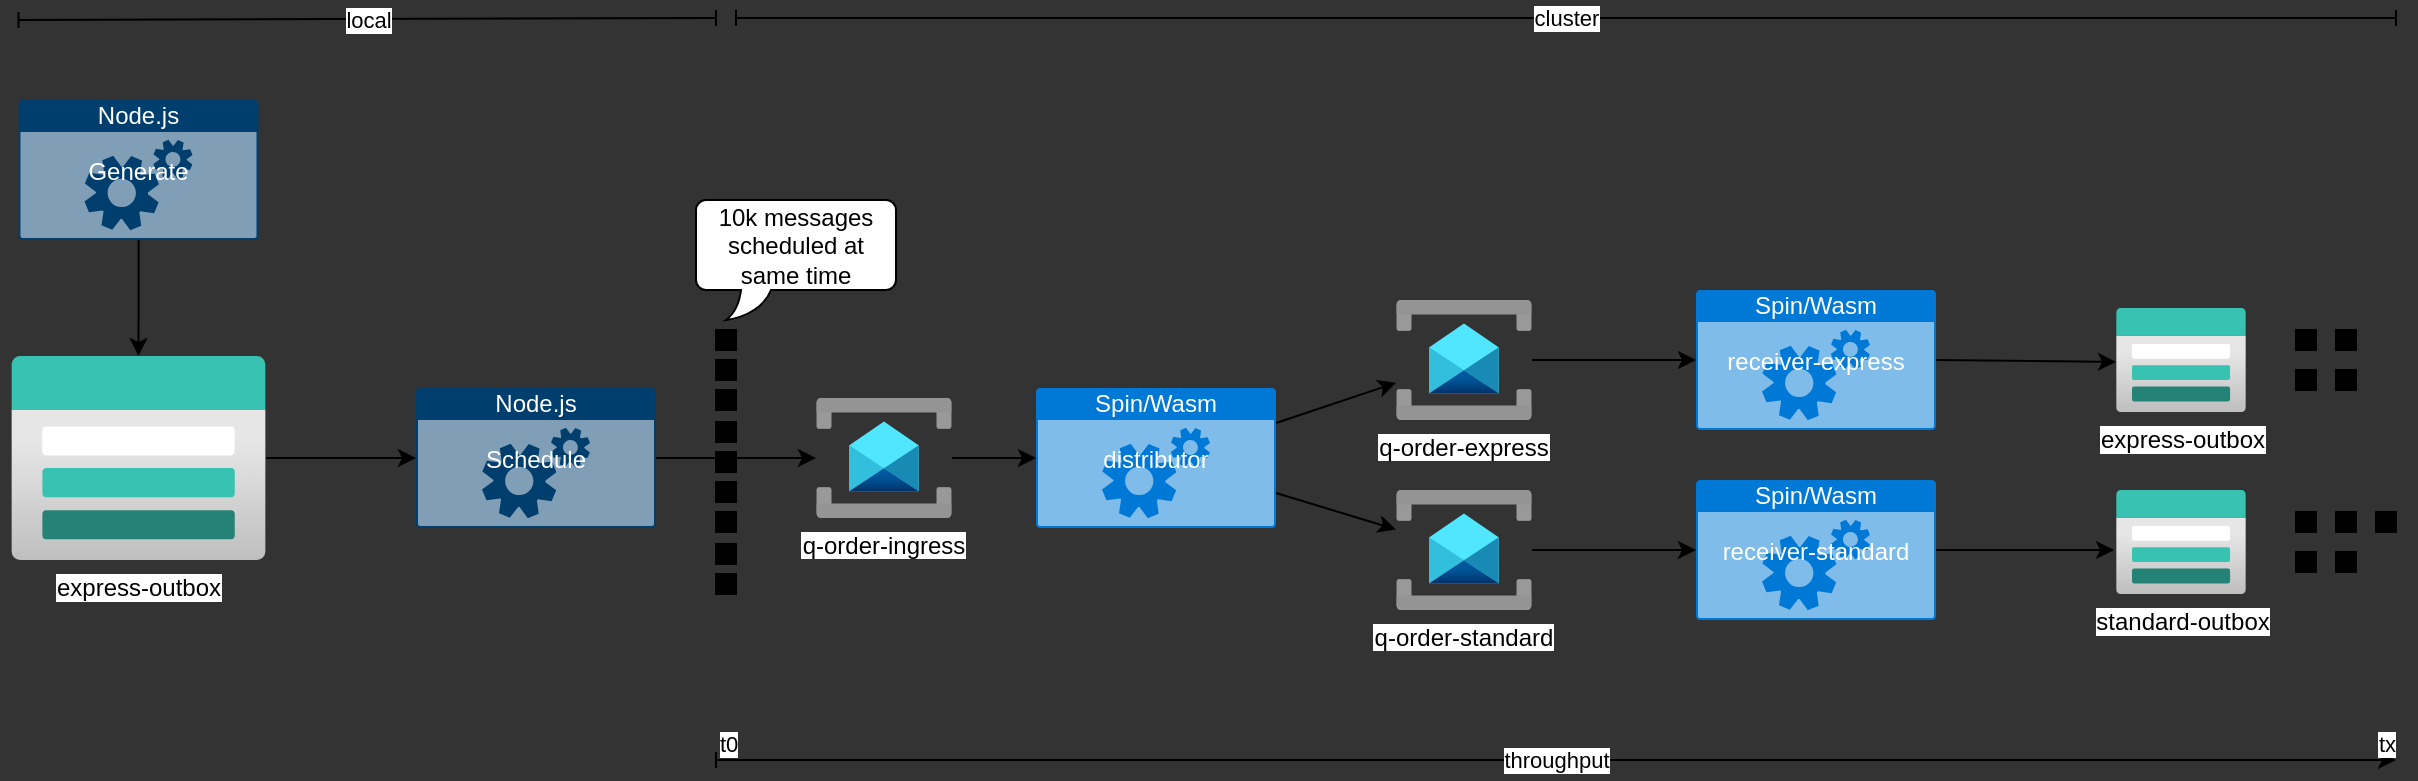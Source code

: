 <mxfile>
    <diagram id="WI9T0HZ2pTsCkuznbFz-" name="Page-1">
        <mxGraphModel dx="1416" dy="729" grid="0" gridSize="10" guides="0" tooltips="1" connect="1" arrows="1" fold="1" page="1" pageScale="1" pageWidth="827" pageHeight="1169" background="#333333" math="0" shadow="0">
            <root>
                <mxCell id="0"/>
                <mxCell id="1" parent="0"/>
                <mxCell id="NRQXiv6O1w9wtm5FgK63-1" value="" style="edgeStyle=none;html=1;fontFamily=Helvetica;exitX=1;exitY=0.25;exitDx=0;exitDy=0;exitPerimeter=0;" parent="1" source="NRQXiv6O1w9wtm5FgK63-9" target="NRQXiv6O1w9wtm5FgK63-6" edge="1">
                    <mxGeometry relative="1" as="geometry">
                        <mxPoint x="724.151" y="349.151" as="sourcePoint"/>
                    </mxGeometry>
                </mxCell>
                <mxCell id="NRQXiv6O1w9wtm5FgK63-2" value="" style="edgeStyle=none;html=1;fontFamily=Helvetica;entryX=0;entryY=0.5;entryDx=0;entryDy=0;entryPerimeter=0;" parent="1" source="NRQXiv6O1w9wtm5FgK63-3" target="NRQXiv6O1w9wtm5FgK63-9" edge="1">
                    <mxGeometry relative="1" as="geometry">
                        <mxPoint x="660" y="359" as="targetPoint"/>
                    </mxGeometry>
                </mxCell>
                <mxCell id="NRQXiv6O1w9wtm5FgK63-3" value="q-order-ingress" style="aspect=fixed;points=[];align=center;image;fontSize=12;image=img/lib/azure2/integration/Service_Bus.svg;fontFamily=Helvetica;" parent="1" vertex="1">
                    <mxGeometry x="520" y="329" width="68" height="60" as="geometry"/>
                </mxCell>
                <mxCell id="NRQXiv6O1w9wtm5FgK63-4" value="" style="edgeStyle=none;html=1;fontFamily=Helvetica;exitX=1;exitY=0.75;exitDx=0;exitDy=0;exitPerimeter=0;" parent="1" source="NRQXiv6O1w9wtm5FgK63-9" target="NRQXiv6O1w9wtm5FgK63-8" edge="1">
                    <mxGeometry relative="1" as="geometry">
                        <mxPoint x="724" y="369" as="sourcePoint"/>
                        <mxPoint x="800" y="475.8" as="targetPoint"/>
                    </mxGeometry>
                </mxCell>
                <mxCell id="NRQXiv6O1w9wtm5FgK63-5" value="" style="edgeStyle=none;html=1;fontFamily=Helvetica;entryX=0;entryY=0.5;entryDx=0;entryDy=0;entryPerimeter=0;" parent="1" source="NRQXiv6O1w9wtm5FgK63-6" target="NRQXiv6O1w9wtm5FgK63-10" edge="1">
                    <mxGeometry relative="1" as="geometry">
                        <mxPoint x="970" y="310" as="targetPoint"/>
                    </mxGeometry>
                </mxCell>
                <mxCell id="NRQXiv6O1w9wtm5FgK63-6" value="q-order-express" style="aspect=fixed;points=[];align=center;image;fontSize=12;image=img/lib/azure2/integration/Service_Bus.svg;fontFamily=Helvetica;" parent="1" vertex="1">
                    <mxGeometry x="810" y="280" width="68" height="60" as="geometry"/>
                </mxCell>
                <mxCell id="NRQXiv6O1w9wtm5FgK63-7" value="" style="edgeStyle=none;html=1;fontFamily=Helvetica;" parent="1" source="NRQXiv6O1w9wtm5FgK63-8" target="NRQXiv6O1w9wtm5FgK63-11" edge="1">
                    <mxGeometry relative="1" as="geometry">
                        <mxPoint x="960" y="409" as="targetPoint"/>
                    </mxGeometry>
                </mxCell>
                <mxCell id="NRQXiv6O1w9wtm5FgK63-8" value="q-order-standard" style="aspect=fixed;points=[];align=center;image;fontSize=12;image=img/lib/azure2/integration/Service_Bus.svg;fontFamily=Helvetica;" parent="1" vertex="1">
                    <mxGeometry x="810" y="375" width="68" height="60" as="geometry"/>
                </mxCell>
                <mxCell id="NRQXiv6O1w9wtm5FgK63-9" value="Spin/Wasm&#10;&#10;distributor" style="strokeColor=none;fillColor=#0079D6;labelPosition=center;verticalLabelPosition=middle;verticalAlign=top;align=center;fontSize=12;outlineConnect=0;spacingTop=-6;fontColor=#FFFFFF;sketch=0;shape=mxgraph.sitemap.services;fontFamily=Helvetica;" parent="1" vertex="1">
                    <mxGeometry x="630" y="324" width="120" height="70" as="geometry"/>
                </mxCell>
                <mxCell id="NRQXiv6O1w9wtm5FgK63-10" value="Spin/Wasm&#10;&#10;receiver-express" style="strokeColor=none;fillColor=#0079D6;labelPosition=center;verticalLabelPosition=middle;verticalAlign=top;align=center;fontSize=12;outlineConnect=0;spacingTop=-6;fontColor=#FFFFFF;sketch=0;shape=mxgraph.sitemap.services;fontFamily=Helvetica;" parent="1" vertex="1">
                    <mxGeometry x="960" y="275" width="120" height="70" as="geometry"/>
                </mxCell>
                <mxCell id="NRQXiv6O1w9wtm5FgK63-11" value="Spin/Wasm&#10;&#10;receiver-standard" style="strokeColor=none;fillColor=#0079D6;labelPosition=center;verticalLabelPosition=middle;verticalAlign=top;align=center;fontSize=12;outlineConnect=0;spacingTop=-6;fontColor=#FFFFFF;sketch=0;shape=mxgraph.sitemap.services;fontFamily=Helvetica;" parent="1" vertex="1">
                    <mxGeometry x="960" y="370" width="120" height="70" as="geometry"/>
                </mxCell>
                <mxCell id="NRQXiv6O1w9wtm5FgK63-12" value="express-outbox" style="aspect=fixed;html=1;points=[];align=center;image;fontSize=12;image=img/lib/azure2/storage/Storage_Accounts.svg;fontFamily=Helvetica;" parent="1" vertex="1">
                    <mxGeometry x="1170" y="284" width="65" height="52" as="geometry"/>
                </mxCell>
                <mxCell id="NRQXiv6O1w9wtm5FgK63-13" value="" style="edgeStyle=none;html=1;fontFamily=Helvetica;entryX=0;entryY=0.519;entryDx=0;entryDy=0;entryPerimeter=0;exitX=1;exitY=0.5;exitDx=0;exitDy=0;exitPerimeter=0;" parent="1" source="NRQXiv6O1w9wtm5FgK63-10" target="NRQXiv6O1w9wtm5FgK63-12" edge="1">
                    <mxGeometry relative="1" as="geometry">
                        <mxPoint x="970" y="320" as="targetPoint"/>
                        <mxPoint x="888" y="320" as="sourcePoint"/>
                    </mxGeometry>
                </mxCell>
                <mxCell id="NRQXiv6O1w9wtm5FgK63-14" value="standard-outbox" style="aspect=fixed;html=1;points=[];align=center;image;fontSize=12;image=img/lib/azure2/storage/Storage_Accounts.svg;fontFamily=Helvetica;" parent="1" vertex="1">
                    <mxGeometry x="1170" y="375" width="65" height="52" as="geometry"/>
                </mxCell>
                <mxCell id="NRQXiv6O1w9wtm5FgK63-15" value="" style="edgeStyle=none;html=1;fontFamily=Helvetica;entryX=-0.015;entryY=0.577;entryDx=0;entryDy=0;entryPerimeter=0;exitX=1;exitY=0.5;exitDx=0;exitDy=0;exitPerimeter=0;" parent="1" source="NRQXiv6O1w9wtm5FgK63-11" target="NRQXiv6O1w9wtm5FgK63-14" edge="1">
                    <mxGeometry relative="1" as="geometry">
                        <mxPoint x="1177" y="323" as="targetPoint"/>
                        <mxPoint x="1090" y="320" as="sourcePoint"/>
                    </mxGeometry>
                </mxCell>
                <mxCell id="NRQXiv6O1w9wtm5FgK63-20" value="" style="edgeStyle=orthogonalEdgeStyle;rounded=0;orthogonalLoop=1;jettySize=auto;html=1;" parent="1" source="NRQXiv6O1w9wtm5FgK63-16" target="NRQXiv6O1w9wtm5FgK63-18" edge="1">
                    <mxGeometry relative="1" as="geometry"/>
                </mxCell>
                <mxCell id="NRQXiv6O1w9wtm5FgK63-16" value="express-outbox" style="aspect=fixed;html=1;points=[];align=center;image;fontSize=12;image=img/lib/azure2/storage/Storage_Accounts.svg;fontFamily=Helvetica;" parent="1" vertex="1">
                    <mxGeometry x="117.5" y="308" width="127.5" height="102" as="geometry"/>
                </mxCell>
                <mxCell id="NRQXiv6O1w9wtm5FgK63-21" value="" style="edgeStyle=orthogonalEdgeStyle;rounded=0;orthogonalLoop=1;jettySize=auto;html=1;" parent="1" source="NRQXiv6O1w9wtm5FgK63-17" target="NRQXiv6O1w9wtm5FgK63-16" edge="1">
                    <mxGeometry relative="1" as="geometry"/>
                </mxCell>
                <mxCell id="NRQXiv6O1w9wtm5FgK63-17" value="Node.js&#10;&#10;Generate" style="strokeColor=none;fillColor=#003E6E;labelPosition=center;verticalLabelPosition=middle;verticalAlign=top;align=center;fontSize=12;outlineConnect=0;spacingTop=-6;fontColor=#FFFFFF;sketch=0;shape=mxgraph.sitemap.services;fontFamily=Helvetica;" parent="1" vertex="1">
                    <mxGeometry x="121.25" y="180" width="120" height="70" as="geometry"/>
                </mxCell>
                <mxCell id="NRQXiv6O1w9wtm5FgK63-19" value="" style="edgeStyle=orthogonalEdgeStyle;rounded=0;orthogonalLoop=1;jettySize=auto;html=1;" parent="1" source="NRQXiv6O1w9wtm5FgK63-18" target="NRQXiv6O1w9wtm5FgK63-3" edge="1">
                    <mxGeometry relative="1" as="geometry"/>
                </mxCell>
                <mxCell id="NRQXiv6O1w9wtm5FgK63-18" value="Node.js&#10;&#10;Schedule" style="strokeColor=none;fillColor=#003E6E;labelPosition=center;verticalLabelPosition=middle;verticalAlign=top;align=center;fontSize=12;outlineConnect=0;spacingTop=-6;fontColor=#FFFFFF;sketch=0;shape=mxgraph.sitemap.services;fontFamily=Helvetica;" parent="1" vertex="1">
                    <mxGeometry x="320" y="324" width="120" height="70" as="geometry"/>
                </mxCell>
                <mxCell id="NRQXiv6O1w9wtm5FgK63-25" value="10k messages scheduled at same time" style="whiteSpace=wrap;html=1;shape=mxgraph.basic.roundRectCallout;dx=30;dy=15;size=5;boundedLbl=1;" parent="1" vertex="1">
                    <mxGeometry x="460" y="230" width="100" height="60" as="geometry"/>
                </mxCell>
                <mxCell id="NRQXiv6O1w9wtm5FgK63-26" value="" style="rounded=0;whiteSpace=wrap;html=1;fillColor=#000000;" parent="1" vertex="1">
                    <mxGeometry x="1260" y="386" width="10" height="10" as="geometry"/>
                </mxCell>
                <mxCell id="NRQXiv6O1w9wtm5FgK63-27" value="" style="rounded=0;whiteSpace=wrap;html=1;fillColor=#000000;" parent="1" vertex="1">
                    <mxGeometry x="1260" y="406" width="10" height="10" as="geometry"/>
                </mxCell>
                <mxCell id="NRQXiv6O1w9wtm5FgK63-28" value="" style="rounded=0;whiteSpace=wrap;html=1;fillColor=#000000;" parent="1" vertex="1">
                    <mxGeometry x="1280" y="386" width="10" height="10" as="geometry"/>
                </mxCell>
                <mxCell id="NRQXiv6O1w9wtm5FgK63-29" value="" style="rounded=0;whiteSpace=wrap;html=1;fillColor=#000000;" parent="1" vertex="1">
                    <mxGeometry x="1280" y="406" width="10" height="10" as="geometry"/>
                </mxCell>
                <mxCell id="NRQXiv6O1w9wtm5FgK63-30" value="" style="rounded=0;whiteSpace=wrap;html=1;fillColor=#000000;" parent="1" vertex="1">
                    <mxGeometry x="1300" y="386" width="10" height="10" as="geometry"/>
                </mxCell>
                <mxCell id="NRQXiv6O1w9wtm5FgK63-32" value="" style="rounded=0;whiteSpace=wrap;html=1;fillColor=#000000;" parent="1" vertex="1">
                    <mxGeometry x="1260" y="295" width="10" height="10" as="geometry"/>
                </mxCell>
                <mxCell id="NRQXiv6O1w9wtm5FgK63-33" value="" style="rounded=0;whiteSpace=wrap;html=1;fillColor=#000000;" parent="1" vertex="1">
                    <mxGeometry x="1260" y="315" width="10" height="10" as="geometry"/>
                </mxCell>
                <mxCell id="NRQXiv6O1w9wtm5FgK63-34" value="" style="rounded=0;whiteSpace=wrap;html=1;fillColor=#000000;" parent="1" vertex="1">
                    <mxGeometry x="1280" y="295" width="10" height="10" as="geometry"/>
                </mxCell>
                <mxCell id="NRQXiv6O1w9wtm5FgK63-35" value="" style="rounded=0;whiteSpace=wrap;html=1;fillColor=#000000;" parent="1" vertex="1">
                    <mxGeometry x="1280" y="315" width="10" height="10" as="geometry"/>
                </mxCell>
                <mxCell id="NRQXiv6O1w9wtm5FgK63-38" value="" style="rounded=0;whiteSpace=wrap;html=1;fillColor=#000000;" parent="1" vertex="1">
                    <mxGeometry x="470" y="295" width="10" height="10" as="geometry"/>
                </mxCell>
                <mxCell id="NRQXiv6O1w9wtm5FgK63-41" value="" style="rounded=0;whiteSpace=wrap;html=1;fillColor=#000000;" parent="1" vertex="1">
                    <mxGeometry x="470" y="310" width="10" height="10" as="geometry"/>
                </mxCell>
                <mxCell id="NRQXiv6O1w9wtm5FgK63-42" value="" style="rounded=0;whiteSpace=wrap;html=1;fillColor=#000000;" parent="1" vertex="1">
                    <mxGeometry x="470" y="325" width="10" height="10" as="geometry"/>
                </mxCell>
                <mxCell id="NRQXiv6O1w9wtm5FgK63-43" value="" style="rounded=0;whiteSpace=wrap;html=1;fillColor=#000000;" parent="1" vertex="1">
                    <mxGeometry x="470" y="341" width="10" height="10" as="geometry"/>
                </mxCell>
                <mxCell id="NRQXiv6O1w9wtm5FgK63-44" value="" style="rounded=0;whiteSpace=wrap;html=1;fillColor=#000000;" parent="1" vertex="1">
                    <mxGeometry x="470" y="356" width="10" height="10" as="geometry"/>
                </mxCell>
                <mxCell id="NRQXiv6O1w9wtm5FgK63-45" value="" style="rounded=0;whiteSpace=wrap;html=1;fillColor=#000000;" parent="1" vertex="1">
                    <mxGeometry x="470" y="371" width="10" height="10" as="geometry"/>
                </mxCell>
                <mxCell id="NRQXiv6O1w9wtm5FgK63-46" value="" style="rounded=0;whiteSpace=wrap;html=1;fillColor=#000000;" parent="1" vertex="1">
                    <mxGeometry x="470" y="386" width="10" height="10" as="geometry"/>
                </mxCell>
                <mxCell id="NRQXiv6O1w9wtm5FgK63-47" value="" style="rounded=0;whiteSpace=wrap;html=1;fillColor=#000000;" parent="1" vertex="1">
                    <mxGeometry x="470" y="402" width="10" height="10" as="geometry"/>
                </mxCell>
                <mxCell id="NRQXiv6O1w9wtm5FgK63-48" value="" style="rounded=0;whiteSpace=wrap;html=1;fillColor=#000000;" parent="1" vertex="1">
                    <mxGeometry x="470" y="417" width="10" height="10" as="geometry"/>
                </mxCell>
                <mxCell id="NRQXiv6O1w9wtm5FgK63-49" value="" style="endArrow=classic;html=1;rounded=0;startArrow=baseDash;startFill=0;" parent="1" edge="1">
                    <mxGeometry relative="1" as="geometry">
                        <mxPoint x="470" y="510" as="sourcePoint"/>
                        <mxPoint x="1310" y="510" as="targetPoint"/>
                    </mxGeometry>
                </mxCell>
                <mxCell id="NRQXiv6O1w9wtm5FgK63-50" value="throughput" style="edgeLabel;resizable=0;html=1;;align=center;verticalAlign=middle;" parent="NRQXiv6O1w9wtm5FgK63-49" connectable="0" vertex="1">
                    <mxGeometry relative="1" as="geometry"/>
                </mxCell>
                <mxCell id="NRQXiv6O1w9wtm5FgK63-51" value="t0" style="edgeLabel;resizable=0;html=1;;align=left;verticalAlign=bottom;" parent="NRQXiv6O1w9wtm5FgK63-49" connectable="0" vertex="1">
                    <mxGeometry x="-1" relative="1" as="geometry"/>
                </mxCell>
                <mxCell id="NRQXiv6O1w9wtm5FgK63-52" value="tx" style="edgeLabel;resizable=0;html=1;;align=right;verticalAlign=bottom;" parent="NRQXiv6O1w9wtm5FgK63-49" connectable="0" vertex="1">
                    <mxGeometry x="1" relative="1" as="geometry"/>
                </mxCell>
                <mxCell id="2" value="" style="endArrow=baseDash;html=1;rounded=0;startArrow=baseDash;startFill=0;endFill=0;" edge="1" parent="1">
                    <mxGeometry relative="1" as="geometry">
                        <mxPoint x="121.25" y="140" as="sourcePoint"/>
                        <mxPoint x="470" y="139" as="targetPoint"/>
                    </mxGeometry>
                </mxCell>
                <mxCell id="3" value="local" style="edgeLabel;resizable=0;html=1;;align=center;verticalAlign=middle;" connectable="0" vertex="1" parent="2">
                    <mxGeometry relative="1" as="geometry"/>
                </mxCell>
                <mxCell id="6" value="" style="endArrow=baseDash;html=1;rounded=0;startArrow=baseDash;startFill=0;endFill=0;" edge="1" parent="1">
                    <mxGeometry relative="1" as="geometry">
                        <mxPoint x="480" y="139" as="sourcePoint"/>
                        <mxPoint x="1310" y="139" as="targetPoint"/>
                    </mxGeometry>
                </mxCell>
                <mxCell id="7" value="cluster" style="edgeLabel;resizable=0;html=1;;align=center;verticalAlign=middle;" connectable="0" vertex="1" parent="6">
                    <mxGeometry relative="1" as="geometry"/>
                </mxCell>
            </root>
        </mxGraphModel>
    </diagram>
</mxfile>
